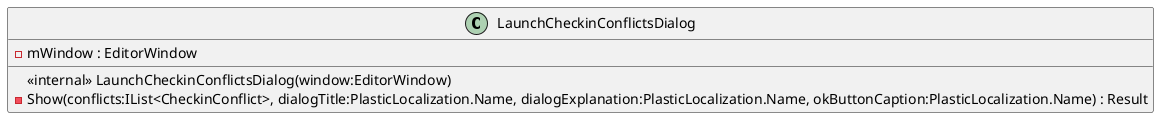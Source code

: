 @startuml
class LaunchCheckinConflictsDialog {
    <<internal>> LaunchCheckinConflictsDialog(window:EditorWindow)
    - Show(conflicts:IList<CheckinConflict>, dialogTitle:PlasticLocalization.Name, dialogExplanation:PlasticLocalization.Name, okButtonCaption:PlasticLocalization.Name) : Result
    - mWindow : EditorWindow
}
@enduml
